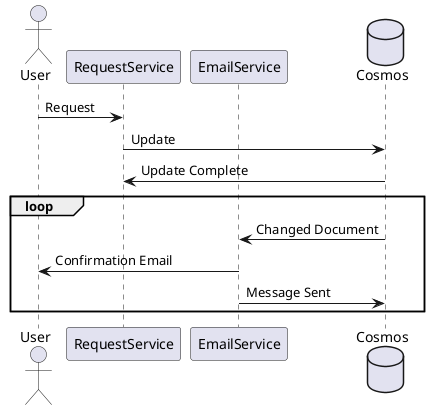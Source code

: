 @startuml

actor User
participant RequestService
participant EmailService
database Cosmos

User -> RequestService: Request
RequestService -> Cosmos: Update
Cosmos -> RequestService: Update Complete

loop
Cosmos -> EmailService: Changed Document
EmailService -> User: Confirmation Email
EmailService -> Cosmos: Message Sent
end

@enduml